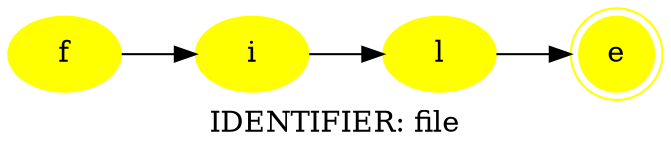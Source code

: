 digraph Plot{
   rankdir = LR;
   label = "IDENTIFIER: file";
    n0[style = filled, color = yellow, label = "f"];
    n1[style = filled, color = yellow, label = "i"];
    n2[style = filled, color = yellow, label = "l"];
    n3[style = filled, color = yellow, label = "e" ,shape = doublecircle];
    n0 -> n1;
    n1 -> n2;
    n2 -> n3;
}